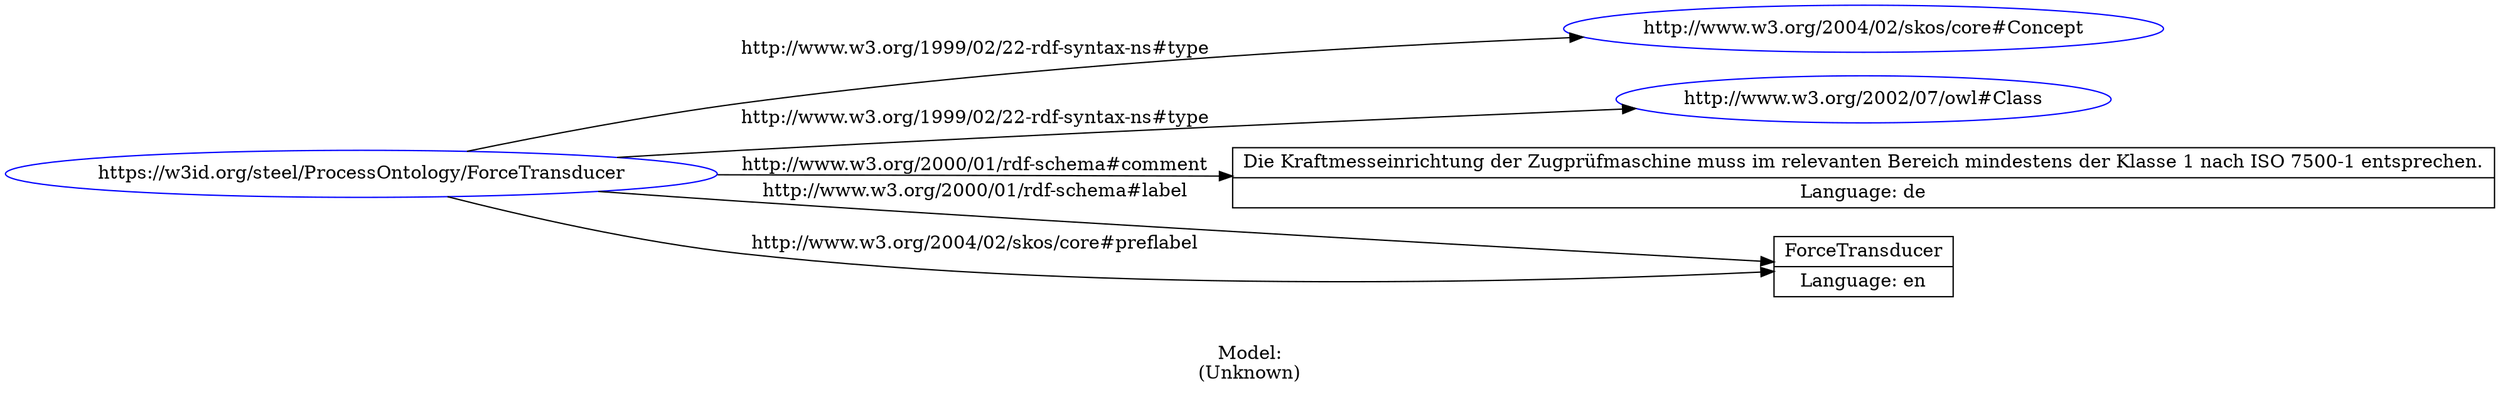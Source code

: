 digraph {
	rankdir = LR;
	charset="utf-8";

	"Rhttps://w3id.org/steel/ProcessOntology/ForceTransducer" -> "Rhttp://www.w3.org/2004/02/skos/core#Concept" [ label="http://www.w3.org/1999/02/22-rdf-syntax-ns#type" ];
	"Rhttps://w3id.org/steel/ProcessOntology/ForceTransducer" -> "Rhttp://www.w3.org/2002/07/owl#Class" [ label="http://www.w3.org/1999/02/22-rdf-syntax-ns#type" ];
	"Rhttps://w3id.org/steel/ProcessOntology/ForceTransducer" -> "LDie Kraftmesseinrichtung der Zugprüfmaschine muss im relevanten Bereich mindestens der Klasse 1 nach ISO 7500-1 entsprechen.|Language: de" [ label="http://www.w3.org/2000/01/rdf-schema#comment" ];
	"Rhttps://w3id.org/steel/ProcessOntology/ForceTransducer" -> "LForceTransducer|Language: en" [ label="http://www.w3.org/2000/01/rdf-schema#label" ];
	"Rhttps://w3id.org/steel/ProcessOntology/ForceTransducer" -> "LForceTransducer|Language: en" [ label="http://www.w3.org/2004/02/skos/core#preflabel" ];

	// Resources
	"Rhttps://w3id.org/steel/ProcessOntology/ForceTransducer" [ label="https://w3id.org/steel/ProcessOntology/ForceTransducer", shape = ellipse, color = blue ];
	"Rhttp://www.w3.org/2004/02/skos/core#Concept" [ label="http://www.w3.org/2004/02/skos/core#Concept", shape = ellipse, color = blue ];
	"Rhttp://www.w3.org/2002/07/owl#Class" [ label="http://www.w3.org/2002/07/owl#Class", shape = ellipse, color = blue ];

	// Anonymous nodes

	// Literals
	"LDie Kraftmesseinrichtung der Zugprüfmaschine muss im relevanten Bereich mindestens der Klasse 1 nach ISO 7500-1 entsprechen.|Language: de" [ label="Die Kraftmesseinrichtung der Zugprüfmaschine muss im relevanten Bereich mindestens der Klasse 1 nach ISO 7500-1 entsprechen.|Language: de", shape = record ];
	"LForceTransducer|Language: en" [ label="ForceTransducer|Language: en", shape = record ];

	label="\n\nModel:\n(Unknown)";
}
